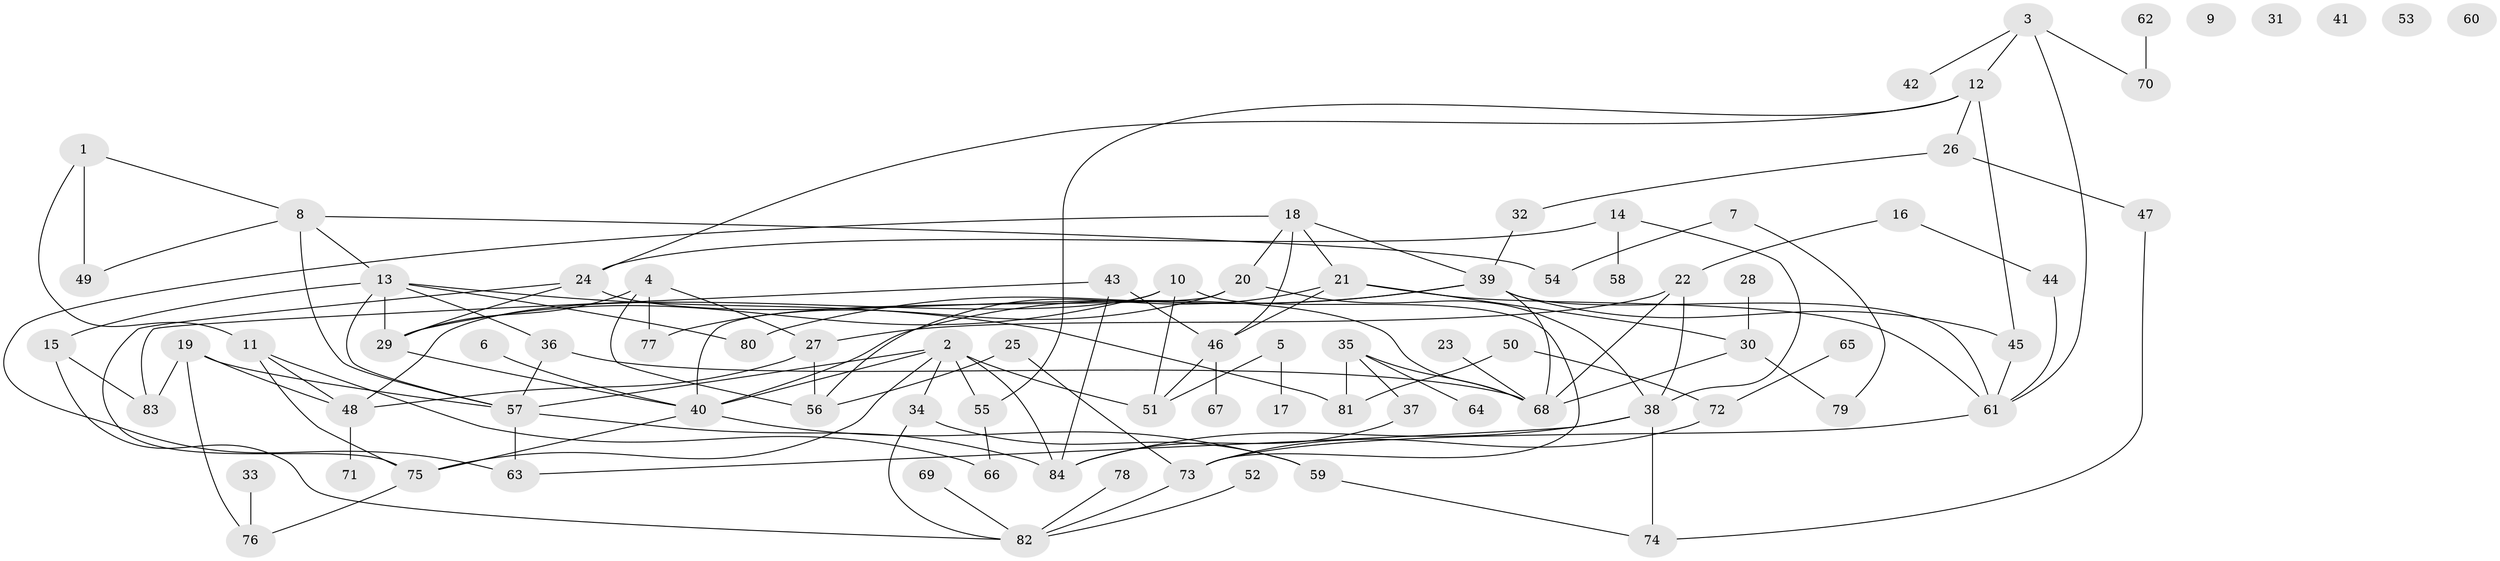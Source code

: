 // coarse degree distribution, {2: 0.18181818181818182, 8: 0.05454545454545454, 4: 0.12727272727272726, 7: 0.09090909090909091, 1: 0.18181818181818182, 6: 0.12727272727272726, 0: 0.09090909090909091, 3: 0.10909090909090909, 12: 0.01818181818181818, 5: 0.01818181818181818}
// Generated by graph-tools (version 1.1) at 2025/41/03/06/25 10:41:19]
// undirected, 84 vertices, 129 edges
graph export_dot {
graph [start="1"]
  node [color=gray90,style=filled];
  1;
  2;
  3;
  4;
  5;
  6;
  7;
  8;
  9;
  10;
  11;
  12;
  13;
  14;
  15;
  16;
  17;
  18;
  19;
  20;
  21;
  22;
  23;
  24;
  25;
  26;
  27;
  28;
  29;
  30;
  31;
  32;
  33;
  34;
  35;
  36;
  37;
  38;
  39;
  40;
  41;
  42;
  43;
  44;
  45;
  46;
  47;
  48;
  49;
  50;
  51;
  52;
  53;
  54;
  55;
  56;
  57;
  58;
  59;
  60;
  61;
  62;
  63;
  64;
  65;
  66;
  67;
  68;
  69;
  70;
  71;
  72;
  73;
  74;
  75;
  76;
  77;
  78;
  79;
  80;
  81;
  82;
  83;
  84;
  1 -- 8;
  1 -- 11;
  1 -- 49;
  2 -- 34;
  2 -- 40;
  2 -- 51;
  2 -- 55;
  2 -- 57;
  2 -- 75;
  2 -- 84;
  3 -- 12;
  3 -- 42;
  3 -- 61;
  3 -- 70;
  4 -- 27;
  4 -- 29;
  4 -- 56;
  4 -- 77;
  5 -- 17;
  5 -- 51;
  6 -- 40;
  7 -- 54;
  7 -- 79;
  8 -- 13;
  8 -- 49;
  8 -- 54;
  8 -- 57;
  10 -- 29;
  10 -- 48;
  10 -- 51;
  10 -- 73;
  11 -- 48;
  11 -- 66;
  11 -- 75;
  12 -- 24;
  12 -- 26;
  12 -- 45;
  12 -- 55;
  13 -- 15;
  13 -- 29;
  13 -- 36;
  13 -- 57;
  13 -- 80;
  13 -- 81;
  14 -- 24;
  14 -- 38;
  14 -- 58;
  15 -- 82;
  15 -- 83;
  16 -- 22;
  16 -- 44;
  18 -- 20;
  18 -- 21;
  18 -- 39;
  18 -- 46;
  18 -- 63;
  19 -- 48;
  19 -- 57;
  19 -- 76;
  19 -- 83;
  20 -- 38;
  20 -- 40;
  20 -- 77;
  21 -- 30;
  21 -- 46;
  21 -- 56;
  21 -- 61;
  22 -- 27;
  22 -- 38;
  22 -- 68;
  23 -- 68;
  24 -- 29;
  24 -- 68;
  24 -- 75;
  25 -- 56;
  25 -- 73;
  26 -- 32;
  26 -- 47;
  27 -- 48;
  27 -- 56;
  28 -- 30;
  29 -- 40;
  30 -- 68;
  30 -- 79;
  32 -- 39;
  33 -- 76;
  34 -- 59;
  34 -- 82;
  35 -- 37;
  35 -- 64;
  35 -- 68;
  35 -- 81;
  36 -- 57;
  36 -- 68;
  37 -- 84;
  38 -- 63;
  38 -- 74;
  38 -- 84;
  39 -- 40;
  39 -- 45;
  39 -- 61;
  39 -- 68;
  39 -- 80;
  40 -- 59;
  40 -- 75;
  43 -- 46;
  43 -- 83;
  43 -- 84;
  44 -- 61;
  45 -- 61;
  46 -- 51;
  46 -- 67;
  47 -- 74;
  48 -- 71;
  50 -- 72;
  50 -- 81;
  52 -- 82;
  55 -- 66;
  57 -- 63;
  57 -- 84;
  59 -- 74;
  61 -- 73;
  62 -- 70;
  65 -- 72;
  69 -- 82;
  72 -- 73;
  73 -- 82;
  75 -- 76;
  78 -- 82;
}
